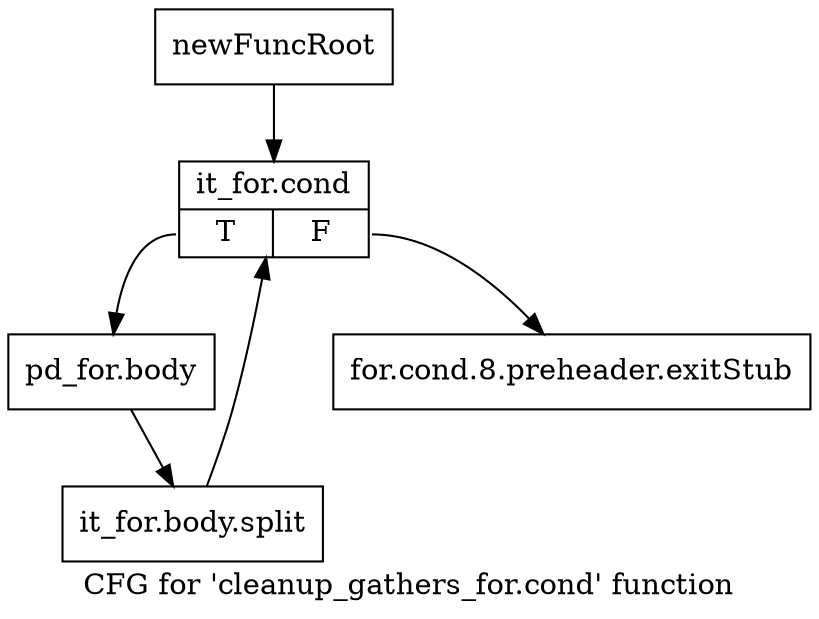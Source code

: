 digraph "CFG for 'cleanup_gathers_for.cond' function" {
	label="CFG for 'cleanup_gathers_for.cond' function";

	Node0x1ac7b00 [shape=record,label="{newFuncRoot}"];
	Node0x1ac7b00 -> Node0x1ac7ba0;
	Node0x1ac7b50 [shape=record,label="{for.cond.8.preheader.exitStub}"];
	Node0x1ac7ba0 [shape=record,label="{it_for.cond|{<s0>T|<s1>F}}"];
	Node0x1ac7ba0:s0 -> Node0x1ac7bf0;
	Node0x1ac7ba0:s1 -> Node0x1ac7b50;
	Node0x1ac7bf0 [shape=record,label="{pd_for.body}"];
	Node0x1ac7bf0 -> Node0x1c66a70;
	Node0x1c66a70 [shape=record,label="{it_for.body.split}"];
	Node0x1c66a70 -> Node0x1ac7ba0;
}
